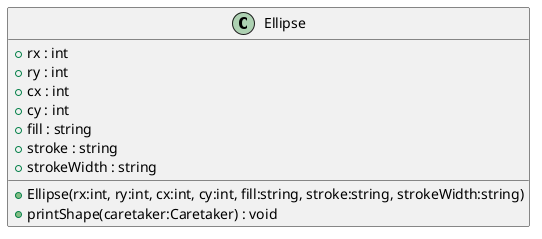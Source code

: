 @startuml
class Ellipse {
    + rx : int
    + ry : int
    + cx : int
    + cy : int
    + fill : string
    + stroke : string
    + strokeWidth : string
    + Ellipse(rx:int, ry:int, cx:int, cy:int, fill:string, stroke:string, strokeWidth:string)
    + printShape(caretaker:Caretaker) : void
}
@enduml
